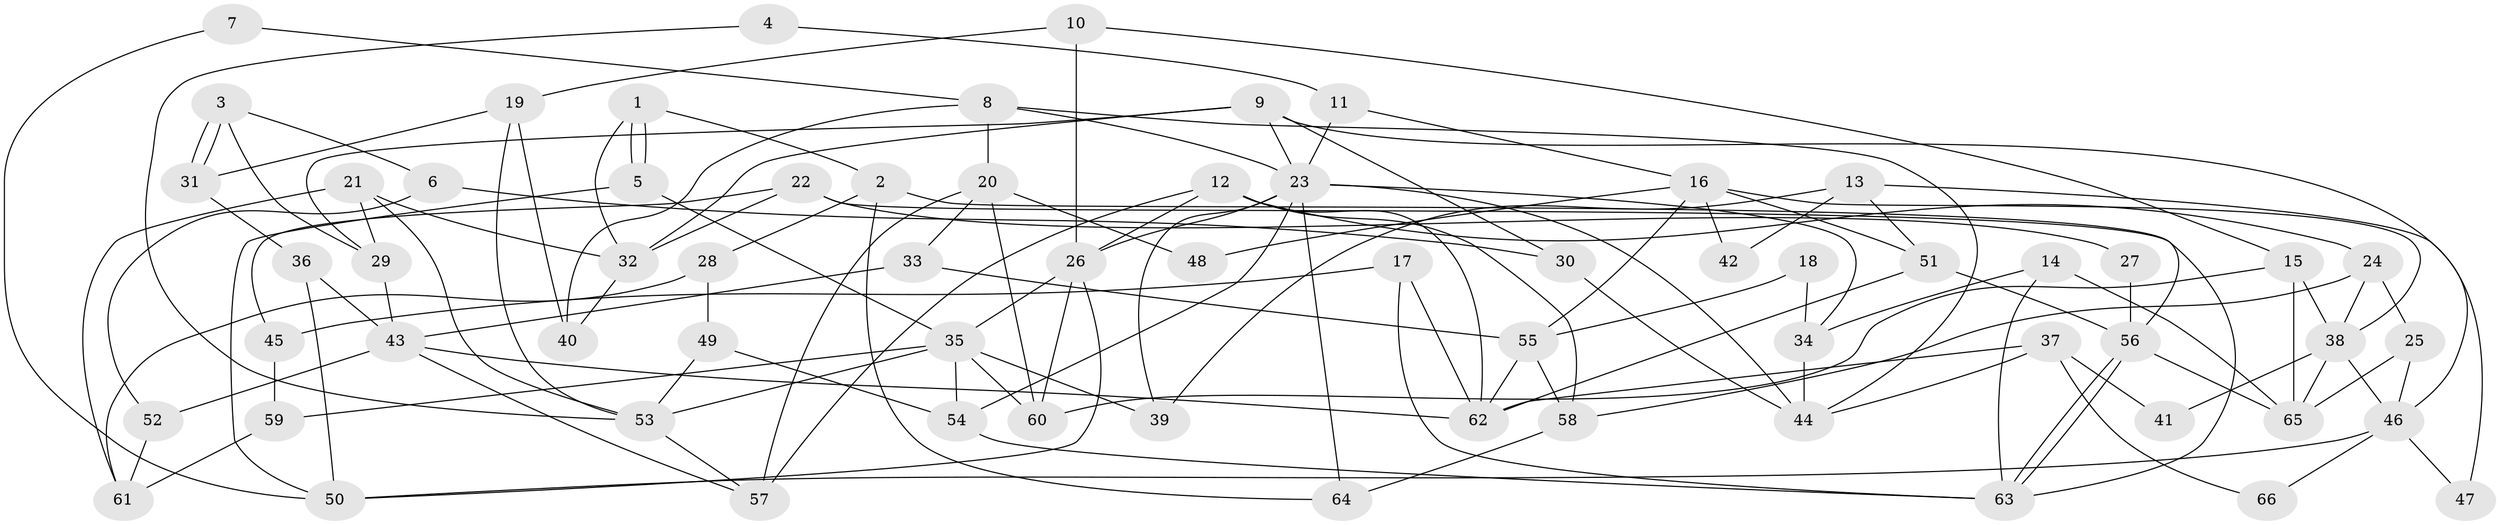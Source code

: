 // coarse degree distribution, {6: 0.2, 3: 0.225, 4: 0.175, 2: 0.075, 8: 0.075, 5: 0.15, 10: 0.025, 7: 0.075}
// Generated by graph-tools (version 1.1) at 2025/42/03/06/25 10:42:00]
// undirected, 66 vertices, 132 edges
graph export_dot {
graph [start="1"]
  node [color=gray90,style=filled];
  1;
  2;
  3;
  4;
  5;
  6;
  7;
  8;
  9;
  10;
  11;
  12;
  13;
  14;
  15;
  16;
  17;
  18;
  19;
  20;
  21;
  22;
  23;
  24;
  25;
  26;
  27;
  28;
  29;
  30;
  31;
  32;
  33;
  34;
  35;
  36;
  37;
  38;
  39;
  40;
  41;
  42;
  43;
  44;
  45;
  46;
  47;
  48;
  49;
  50;
  51;
  52;
  53;
  54;
  55;
  56;
  57;
  58;
  59;
  60;
  61;
  62;
  63;
  64;
  65;
  66;
  1 -- 2;
  1 -- 5;
  1 -- 5;
  1 -- 32;
  2 -- 64;
  2 -- 56;
  2 -- 28;
  3 -- 29;
  3 -- 31;
  3 -- 31;
  3 -- 6;
  4 -- 11;
  4 -- 53;
  5 -- 35;
  5 -- 50;
  6 -- 52;
  6 -- 30;
  7 -- 8;
  7 -- 50;
  8 -- 23;
  8 -- 20;
  8 -- 40;
  8 -- 44;
  9 -- 29;
  9 -- 23;
  9 -- 30;
  9 -- 32;
  9 -- 46;
  10 -- 15;
  10 -- 19;
  10 -- 26;
  11 -- 16;
  11 -- 23;
  12 -- 26;
  12 -- 62;
  12 -- 24;
  12 -- 57;
  12 -- 58;
  13 -- 51;
  13 -- 39;
  13 -- 42;
  13 -- 47;
  14 -- 65;
  14 -- 63;
  14 -- 34;
  15 -- 60;
  15 -- 38;
  15 -- 65;
  16 -- 38;
  16 -- 51;
  16 -- 42;
  16 -- 48;
  16 -- 55;
  17 -- 45;
  17 -- 63;
  17 -- 62;
  18 -- 55;
  18 -- 34;
  19 -- 31;
  19 -- 40;
  19 -- 53;
  20 -- 57;
  20 -- 60;
  20 -- 33;
  20 -- 48;
  21 -- 53;
  21 -- 32;
  21 -- 29;
  21 -- 61;
  22 -- 63;
  22 -- 32;
  22 -- 27;
  22 -- 45;
  23 -- 34;
  23 -- 44;
  23 -- 26;
  23 -- 39;
  23 -- 54;
  23 -- 64;
  24 -- 38;
  24 -- 25;
  24 -- 58;
  25 -- 46;
  25 -- 65;
  26 -- 35;
  26 -- 50;
  26 -- 60;
  27 -- 56;
  28 -- 49;
  28 -- 61;
  29 -- 43;
  30 -- 44;
  31 -- 36;
  32 -- 40;
  33 -- 55;
  33 -- 43;
  34 -- 44;
  35 -- 53;
  35 -- 39;
  35 -- 54;
  35 -- 59;
  35 -- 60;
  36 -- 43;
  36 -- 50;
  37 -- 44;
  37 -- 62;
  37 -- 41;
  37 -- 66;
  38 -- 46;
  38 -- 65;
  38 -- 41;
  43 -- 62;
  43 -- 52;
  43 -- 57;
  45 -- 59;
  46 -- 50;
  46 -- 47;
  46 -- 66;
  49 -- 54;
  49 -- 53;
  51 -- 62;
  51 -- 56;
  52 -- 61;
  53 -- 57;
  54 -- 63;
  55 -- 58;
  55 -- 62;
  56 -- 63;
  56 -- 63;
  56 -- 65;
  58 -- 64;
  59 -- 61;
}
